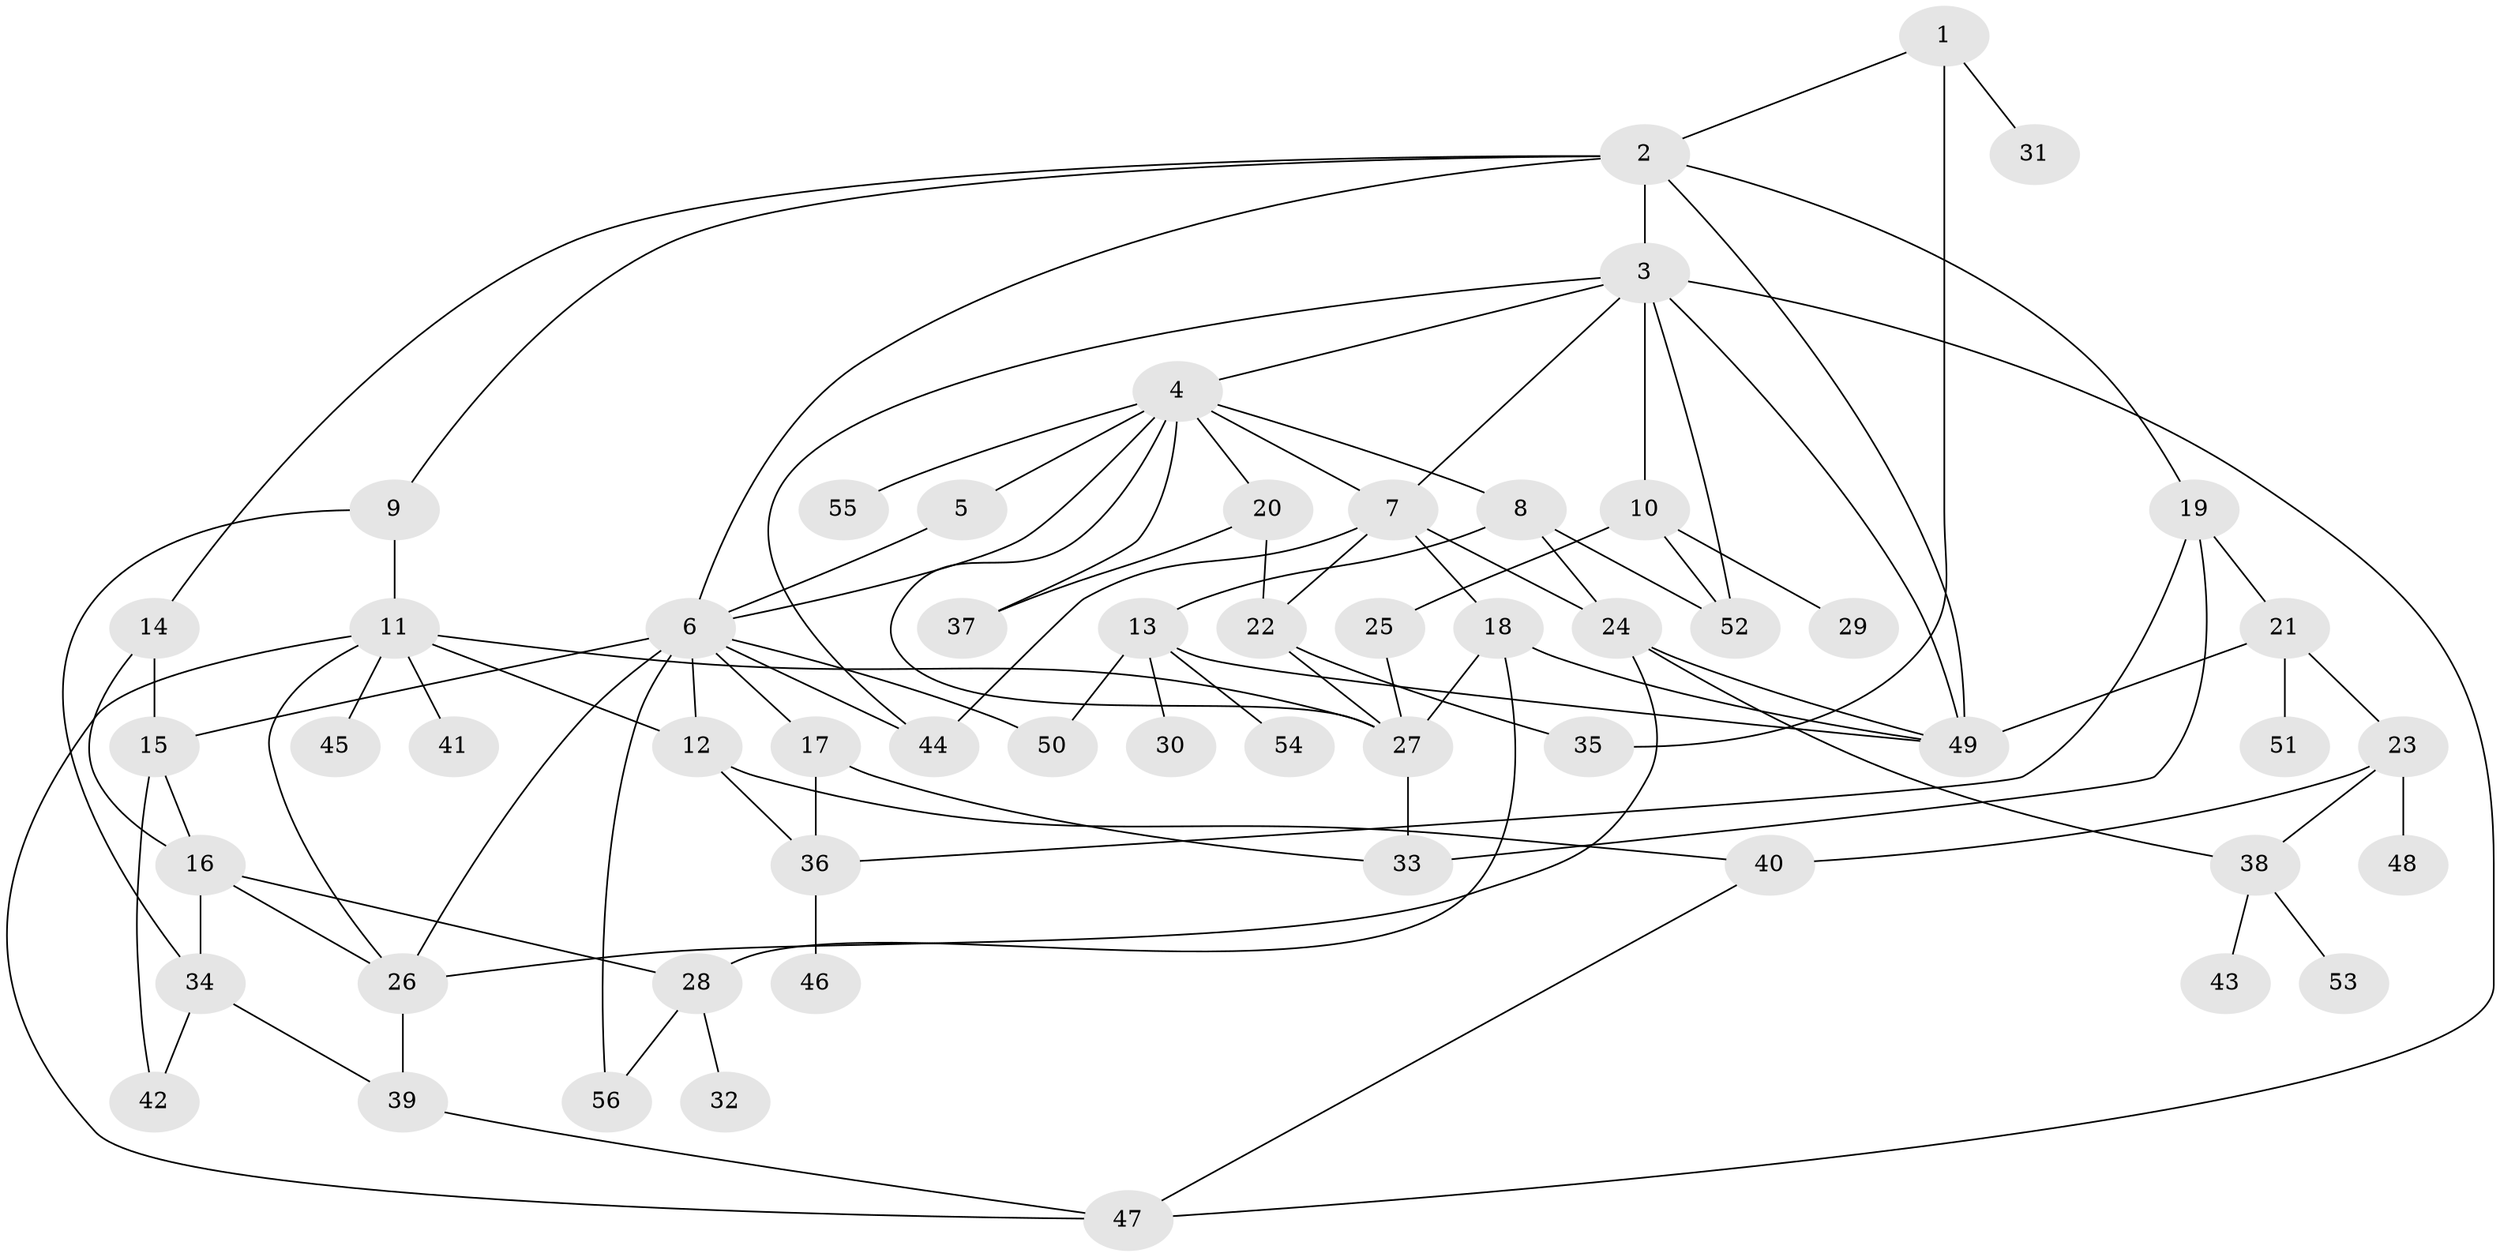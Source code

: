 // original degree distribution, {4: 0.18018018018018017, 7: 0.018018018018018018, 5: 0.08108108108108109, 9: 0.009009009009009009, 2: 0.2702702702702703, 3: 0.13513513513513514, 6: 0.036036036036036036, 8: 0.009009009009009009, 1: 0.26126126126126126}
// Generated by graph-tools (version 1.1) at 2025/34/03/09/25 02:34:14]
// undirected, 56 vertices, 96 edges
graph export_dot {
graph [start="1"]
  node [color=gray90,style=filled];
  1;
  2;
  3;
  4;
  5;
  6;
  7;
  8;
  9;
  10;
  11;
  12;
  13;
  14;
  15;
  16;
  17;
  18;
  19;
  20;
  21;
  22;
  23;
  24;
  25;
  26;
  27;
  28;
  29;
  30;
  31;
  32;
  33;
  34;
  35;
  36;
  37;
  38;
  39;
  40;
  41;
  42;
  43;
  44;
  45;
  46;
  47;
  48;
  49;
  50;
  51;
  52;
  53;
  54;
  55;
  56;
  1 -- 2 [weight=1.0];
  1 -- 31 [weight=1.0];
  1 -- 35 [weight=1.0];
  2 -- 3 [weight=3.0];
  2 -- 6 [weight=1.0];
  2 -- 9 [weight=1.0];
  2 -- 14 [weight=1.0];
  2 -- 19 [weight=1.0];
  2 -- 49 [weight=1.0];
  3 -- 4 [weight=1.0];
  3 -- 7 [weight=1.0];
  3 -- 10 [weight=1.0];
  3 -- 44 [weight=1.0];
  3 -- 47 [weight=1.0];
  3 -- 49 [weight=1.0];
  3 -- 52 [weight=1.0];
  4 -- 5 [weight=1.0];
  4 -- 6 [weight=1.0];
  4 -- 7 [weight=1.0];
  4 -- 8 [weight=1.0];
  4 -- 20 [weight=1.0];
  4 -- 27 [weight=1.0];
  4 -- 37 [weight=1.0];
  4 -- 55 [weight=1.0];
  5 -- 6 [weight=1.0];
  6 -- 12 [weight=1.0];
  6 -- 15 [weight=1.0];
  6 -- 17 [weight=1.0];
  6 -- 26 [weight=1.0];
  6 -- 44 [weight=1.0];
  6 -- 50 [weight=1.0];
  6 -- 56 [weight=1.0];
  7 -- 18 [weight=1.0];
  7 -- 22 [weight=1.0];
  7 -- 24 [weight=1.0];
  7 -- 44 [weight=1.0];
  8 -- 13 [weight=1.0];
  8 -- 24 [weight=1.0];
  8 -- 52 [weight=1.0];
  9 -- 11 [weight=1.0];
  9 -- 34 [weight=1.0];
  10 -- 25 [weight=1.0];
  10 -- 29 [weight=1.0];
  10 -- 52 [weight=1.0];
  11 -- 12 [weight=1.0];
  11 -- 26 [weight=1.0];
  11 -- 27 [weight=1.0];
  11 -- 41 [weight=1.0];
  11 -- 45 [weight=1.0];
  11 -- 47 [weight=1.0];
  12 -- 36 [weight=1.0];
  12 -- 40 [weight=1.0];
  13 -- 30 [weight=1.0];
  13 -- 49 [weight=1.0];
  13 -- 50 [weight=1.0];
  13 -- 54 [weight=1.0];
  14 -- 15 [weight=1.0];
  14 -- 16 [weight=1.0];
  15 -- 16 [weight=1.0];
  15 -- 42 [weight=1.0];
  16 -- 26 [weight=1.0];
  16 -- 28 [weight=1.0];
  16 -- 34 [weight=2.0];
  17 -- 33 [weight=1.0];
  17 -- 36 [weight=1.0];
  18 -- 27 [weight=1.0];
  18 -- 28 [weight=1.0];
  18 -- 49 [weight=1.0];
  19 -- 21 [weight=1.0];
  19 -- 33 [weight=2.0];
  19 -- 36 [weight=1.0];
  20 -- 22 [weight=1.0];
  20 -- 37 [weight=1.0];
  21 -- 23 [weight=1.0];
  21 -- 49 [weight=1.0];
  21 -- 51 [weight=1.0];
  22 -- 27 [weight=3.0];
  22 -- 35 [weight=1.0];
  23 -- 38 [weight=1.0];
  23 -- 40 [weight=1.0];
  23 -- 48 [weight=1.0];
  24 -- 26 [weight=1.0];
  24 -- 38 [weight=1.0];
  24 -- 49 [weight=1.0];
  25 -- 27 [weight=1.0];
  26 -- 39 [weight=1.0];
  27 -- 33 [weight=1.0];
  28 -- 32 [weight=1.0];
  28 -- 56 [weight=1.0];
  34 -- 39 [weight=1.0];
  34 -- 42 [weight=1.0];
  36 -- 46 [weight=1.0];
  38 -- 43 [weight=1.0];
  38 -- 53 [weight=1.0];
  39 -- 47 [weight=1.0];
  40 -- 47 [weight=1.0];
}
